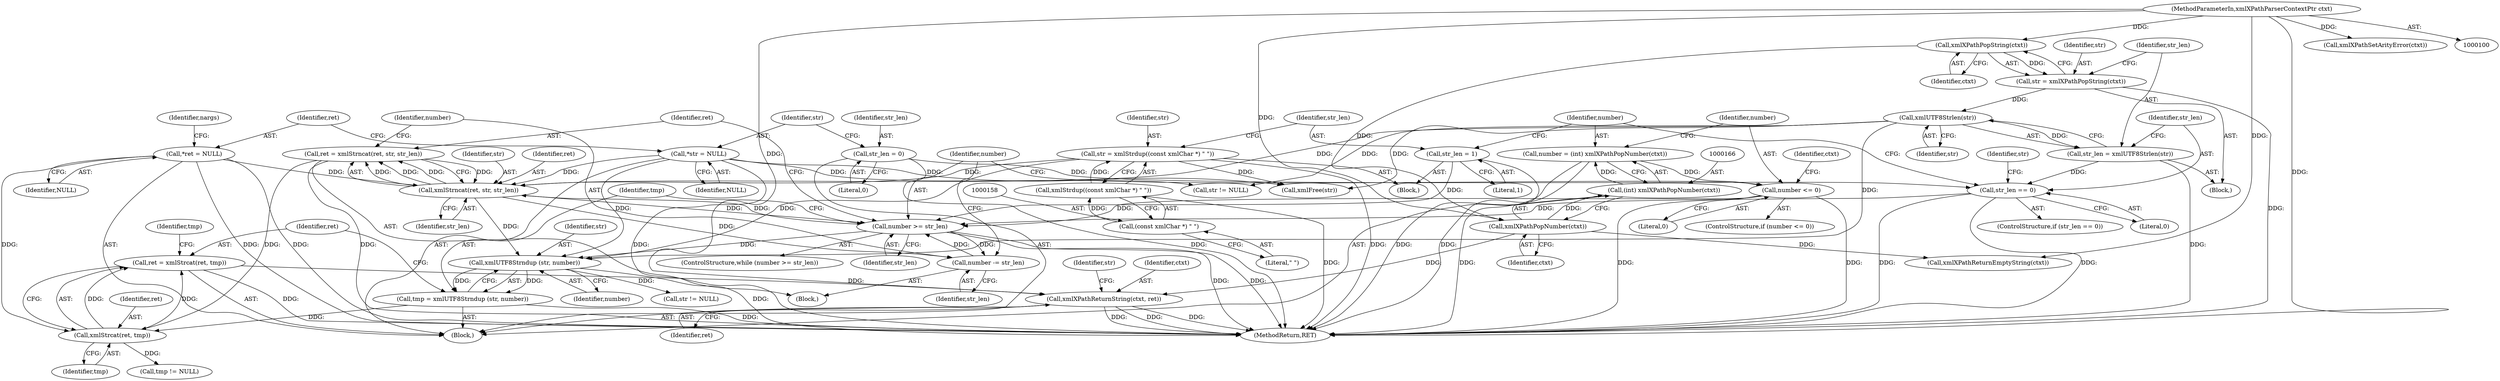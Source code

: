 digraph "1_Chrome_96dbafe288dbe2f0cc45fa3c39daf6d0c37acbab_9@pointer" {
"1000198" [label="(Call,ret = xmlStrcat(ret, tmp))"];
"1000200" [label="(Call,xmlStrcat(ret, tmp))"];
"1000184" [label="(Call,ret = xmlStrncat(ret, str, str_len))"];
"1000186" [label="(Call,xmlStrncat(ret, str, str_len))"];
"1000114" [label="(Call,*ret = NULL)"];
"1000141" [label="(Call,xmlUTF8Strlen(str))"];
"1000135" [label="(Call,str = xmlXPathPopString(ctxt))"];
"1000137" [label="(Call,xmlXPathPopString(ctxt))"];
"1000101" [label="(MethodParameterIn,xmlXPathParserContextPtr ctxt)"];
"1000154" [label="(Call,str = xmlStrdup((const xmlChar *) \" \"))"];
"1000156" [label="(Call,xmlStrdup((const xmlChar *) \" \"))"];
"1000157" [label="(Call,(const xmlChar *) \" \")"];
"1000110" [label="(Call,*str = NULL)"];
"1000180" [label="(Call,number >= str_len)"];
"1000190" [label="(Call,number -= str_len)"];
"1000170" [label="(Call,number <= 0)"];
"1000163" [label="(Call,number = (int) xmlXPathPopNumber(ctxt))"];
"1000165" [label="(Call,(int) xmlXPathPopNumber(ctxt))"];
"1000167" [label="(Call,xmlXPathPopNumber(ctxt))"];
"1000144" [label="(Call,str_len == 0)"];
"1000106" [label="(Call,str_len = 0)"];
"1000139" [label="(Call,str_len = xmlUTF8Strlen(str))"];
"1000160" [label="(Call,str_len = 1)"];
"1000193" [label="(Call,tmp = xmlUTF8Strndup (str, number))"];
"1000195" [label="(Call,xmlUTF8Strndup (str, number))"];
"1000209" [label="(Call,xmlXPathReturnString(ctxt, ret))"];
"1000211" [label="(Identifier,ret)"];
"1000189" [label="(Identifier,str_len)"];
"1000112" [label="(Identifier,NULL)"];
"1000161" [label="(Identifier,str_len)"];
"1000157" [label="(Call,(const xmlChar *) \" \")"];
"1000195" [label="(Call,xmlUTF8Strndup (str, number))"];
"1000202" [label="(Identifier,tmp)"];
"1000115" [label="(Identifier,ret)"];
"1000171" [label="(Identifier,number)"];
"1000143" [label="(ControlStructure,if (str_len == 0))"];
"1000198" [label="(Call,ret = xmlStrcat(ret, tmp))"];
"1000136" [label="(Identifier,str)"];
"1000191" [label="(Identifier,number)"];
"1000200" [label="(Call,xmlStrcat(ret, tmp))"];
"1000186" [label="(Call,xmlStrncat(ret, str, str_len))"];
"1000160" [label="(Call,str_len = 1)"];
"1000169" [label="(ControlStructure,if (number <= 0))"];
"1000116" [label="(Identifier,NULL)"];
"1000163" [label="(Call,number = (int) xmlXPathPopNumber(ctxt))"];
"1000164" [label="(Identifier,number)"];
"1000150" [label="(Identifier,str)"];
"1000108" [label="(Literal,0)"];
"1000197" [label="(Identifier,number)"];
"1000170" [label="(Call,number <= 0)"];
"1000182" [label="(Identifier,str_len)"];
"1000134" [label="(Block,)"];
"1000209" [label="(Call,xmlXPathReturnString(ctxt, ret))"];
"1000156" [label="(Call,xmlStrdup((const xmlChar *) \" \"))"];
"1000201" [label="(Identifier,ret)"];
"1000204" [label="(Call,tmp != NULL)"];
"1000187" [label="(Identifier,ret)"];
"1000180" [label="(Call,number >= str_len)"];
"1000142" [label="(Identifier,str)"];
"1000174" [label="(Call,xmlXPathReturnEmptyString(ctxt))"];
"1000144" [label="(Call,str_len == 0)"];
"1000165" [label="(Call,(int) xmlXPathPopNumber(ctxt))"];
"1000192" [label="(Identifier,str_len)"];
"1000147" [label="(Block,)"];
"1000196" [label="(Identifier,str)"];
"1000218" [label="(MethodReturn,RET)"];
"1000141" [label="(Call,xmlUTF8Strlen(str))"];
"1000135" [label="(Call,str = xmlXPathPopString(ctxt))"];
"1000188" [label="(Identifier,str)"];
"1000121" [label="(Identifier,nargs)"];
"1000194" [label="(Identifier,tmp)"];
"1000184" [label="(Call,ret = xmlStrncat(ret, str, str_len))"];
"1000214" [label="(Identifier,str)"];
"1000110" [label="(Call,*str = NULL)"];
"1000183" [label="(Block,)"];
"1000179" [label="(ControlStructure,while (number >= str_len))"];
"1000167" [label="(Call,xmlXPathPopNumber(ctxt))"];
"1000137" [label="(Call,xmlXPathPopString(ctxt))"];
"1000155" [label="(Identifier,str)"];
"1000159" [label="(Literal,\" \")"];
"1000111" [label="(Identifier,str)"];
"1000213" [label="(Call,str != NULL)"];
"1000181" [label="(Identifier,number)"];
"1000162" [label="(Literal,1)"];
"1000176" [label="(Call,xmlFree(str))"];
"1000190" [label="(Call,number -= str_len)"];
"1000140" [label="(Identifier,str_len)"];
"1000168" [label="(Identifier,ctxt)"];
"1000185" [label="(Identifier,ret)"];
"1000101" [label="(MethodParameterIn,xmlXPathParserContextPtr ctxt)"];
"1000210" [label="(Identifier,ctxt)"];
"1000154" [label="(Call,str = xmlStrdup((const xmlChar *) \" \"))"];
"1000138" [label="(Identifier,ctxt)"];
"1000103" [label="(Block,)"];
"1000175" [label="(Identifier,ctxt)"];
"1000146" [label="(Literal,0)"];
"1000114" [label="(Call,*ret = NULL)"];
"1000149" [label="(Call,str != NULL)"];
"1000199" [label="(Identifier,ret)"];
"1000193" [label="(Call,tmp = xmlUTF8Strndup (str, number))"];
"1000107" [label="(Identifier,str_len)"];
"1000139" [label="(Call,str_len = xmlUTF8Strlen(str))"];
"1000127" [label="(Call,xmlXPathSetArityError(ctxt))"];
"1000106" [label="(Call,str_len = 0)"];
"1000172" [label="(Literal,0)"];
"1000205" [label="(Identifier,tmp)"];
"1000145" [label="(Identifier,str_len)"];
"1000198" -> "1000103"  [label="AST: "];
"1000198" -> "1000200"  [label="CFG: "];
"1000199" -> "1000198"  [label="AST: "];
"1000200" -> "1000198"  [label="AST: "];
"1000205" -> "1000198"  [label="CFG: "];
"1000198" -> "1000218"  [label="DDG: "];
"1000200" -> "1000198"  [label="DDG: "];
"1000200" -> "1000198"  [label="DDG: "];
"1000198" -> "1000209"  [label="DDG: "];
"1000200" -> "1000202"  [label="CFG: "];
"1000201" -> "1000200"  [label="AST: "];
"1000202" -> "1000200"  [label="AST: "];
"1000184" -> "1000200"  [label="DDG: "];
"1000114" -> "1000200"  [label="DDG: "];
"1000193" -> "1000200"  [label="DDG: "];
"1000200" -> "1000204"  [label="DDG: "];
"1000184" -> "1000183"  [label="AST: "];
"1000184" -> "1000186"  [label="CFG: "];
"1000185" -> "1000184"  [label="AST: "];
"1000186" -> "1000184"  [label="AST: "];
"1000191" -> "1000184"  [label="CFG: "];
"1000184" -> "1000218"  [label="DDG: "];
"1000186" -> "1000184"  [label="DDG: "];
"1000186" -> "1000184"  [label="DDG: "];
"1000186" -> "1000184"  [label="DDG: "];
"1000184" -> "1000186"  [label="DDG: "];
"1000186" -> "1000189"  [label="CFG: "];
"1000187" -> "1000186"  [label="AST: "];
"1000188" -> "1000186"  [label="AST: "];
"1000189" -> "1000186"  [label="AST: "];
"1000186" -> "1000180"  [label="DDG: "];
"1000114" -> "1000186"  [label="DDG: "];
"1000141" -> "1000186"  [label="DDG: "];
"1000154" -> "1000186"  [label="DDG: "];
"1000110" -> "1000186"  [label="DDG: "];
"1000180" -> "1000186"  [label="DDG: "];
"1000186" -> "1000190"  [label="DDG: "];
"1000186" -> "1000195"  [label="DDG: "];
"1000114" -> "1000103"  [label="AST: "];
"1000114" -> "1000116"  [label="CFG: "];
"1000115" -> "1000114"  [label="AST: "];
"1000116" -> "1000114"  [label="AST: "];
"1000121" -> "1000114"  [label="CFG: "];
"1000114" -> "1000218"  [label="DDG: "];
"1000114" -> "1000218"  [label="DDG: "];
"1000141" -> "1000139"  [label="AST: "];
"1000141" -> "1000142"  [label="CFG: "];
"1000142" -> "1000141"  [label="AST: "];
"1000139" -> "1000141"  [label="CFG: "];
"1000141" -> "1000139"  [label="DDG: "];
"1000135" -> "1000141"  [label="DDG: "];
"1000141" -> "1000149"  [label="DDG: "];
"1000141" -> "1000176"  [label="DDG: "];
"1000141" -> "1000195"  [label="DDG: "];
"1000135" -> "1000134"  [label="AST: "];
"1000135" -> "1000137"  [label="CFG: "];
"1000136" -> "1000135"  [label="AST: "];
"1000137" -> "1000135"  [label="AST: "];
"1000140" -> "1000135"  [label="CFG: "];
"1000135" -> "1000218"  [label="DDG: "];
"1000137" -> "1000135"  [label="DDG: "];
"1000137" -> "1000138"  [label="CFG: "];
"1000138" -> "1000137"  [label="AST: "];
"1000101" -> "1000137"  [label="DDG: "];
"1000137" -> "1000167"  [label="DDG: "];
"1000101" -> "1000100"  [label="AST: "];
"1000101" -> "1000218"  [label="DDG: "];
"1000101" -> "1000127"  [label="DDG: "];
"1000101" -> "1000167"  [label="DDG: "];
"1000101" -> "1000174"  [label="DDG: "];
"1000101" -> "1000209"  [label="DDG: "];
"1000154" -> "1000147"  [label="AST: "];
"1000154" -> "1000156"  [label="CFG: "];
"1000155" -> "1000154"  [label="AST: "];
"1000156" -> "1000154"  [label="AST: "];
"1000161" -> "1000154"  [label="CFG: "];
"1000154" -> "1000218"  [label="DDG: "];
"1000156" -> "1000154"  [label="DDG: "];
"1000154" -> "1000176"  [label="DDG: "];
"1000154" -> "1000195"  [label="DDG: "];
"1000156" -> "1000157"  [label="CFG: "];
"1000157" -> "1000156"  [label="AST: "];
"1000156" -> "1000218"  [label="DDG: "];
"1000157" -> "1000156"  [label="DDG: "];
"1000157" -> "1000159"  [label="CFG: "];
"1000158" -> "1000157"  [label="AST: "];
"1000159" -> "1000157"  [label="AST: "];
"1000110" -> "1000103"  [label="AST: "];
"1000110" -> "1000112"  [label="CFG: "];
"1000111" -> "1000110"  [label="AST: "];
"1000112" -> "1000110"  [label="AST: "];
"1000115" -> "1000110"  [label="CFG: "];
"1000110" -> "1000218"  [label="DDG: "];
"1000110" -> "1000149"  [label="DDG: "];
"1000110" -> "1000176"  [label="DDG: "];
"1000110" -> "1000195"  [label="DDG: "];
"1000180" -> "1000179"  [label="AST: "];
"1000180" -> "1000182"  [label="CFG: "];
"1000181" -> "1000180"  [label="AST: "];
"1000182" -> "1000180"  [label="AST: "];
"1000185" -> "1000180"  [label="CFG: "];
"1000194" -> "1000180"  [label="CFG: "];
"1000180" -> "1000218"  [label="DDG: "];
"1000180" -> "1000218"  [label="DDG: "];
"1000190" -> "1000180"  [label="DDG: "];
"1000170" -> "1000180"  [label="DDG: "];
"1000144" -> "1000180"  [label="DDG: "];
"1000160" -> "1000180"  [label="DDG: "];
"1000180" -> "1000190"  [label="DDG: "];
"1000180" -> "1000195"  [label="DDG: "];
"1000190" -> "1000183"  [label="AST: "];
"1000190" -> "1000192"  [label="CFG: "];
"1000191" -> "1000190"  [label="AST: "];
"1000192" -> "1000190"  [label="AST: "];
"1000181" -> "1000190"  [label="CFG: "];
"1000170" -> "1000169"  [label="AST: "];
"1000170" -> "1000172"  [label="CFG: "];
"1000171" -> "1000170"  [label="AST: "];
"1000172" -> "1000170"  [label="AST: "];
"1000175" -> "1000170"  [label="CFG: "];
"1000181" -> "1000170"  [label="CFG: "];
"1000170" -> "1000218"  [label="DDG: "];
"1000170" -> "1000218"  [label="DDG: "];
"1000163" -> "1000170"  [label="DDG: "];
"1000163" -> "1000103"  [label="AST: "];
"1000163" -> "1000165"  [label="CFG: "];
"1000164" -> "1000163"  [label="AST: "];
"1000165" -> "1000163"  [label="AST: "];
"1000171" -> "1000163"  [label="CFG: "];
"1000163" -> "1000218"  [label="DDG: "];
"1000165" -> "1000163"  [label="DDG: "];
"1000165" -> "1000167"  [label="CFG: "];
"1000166" -> "1000165"  [label="AST: "];
"1000167" -> "1000165"  [label="AST: "];
"1000165" -> "1000218"  [label="DDG: "];
"1000167" -> "1000165"  [label="DDG: "];
"1000167" -> "1000168"  [label="CFG: "];
"1000168" -> "1000167"  [label="AST: "];
"1000167" -> "1000174"  [label="DDG: "];
"1000167" -> "1000209"  [label="DDG: "];
"1000144" -> "1000143"  [label="AST: "];
"1000144" -> "1000146"  [label="CFG: "];
"1000145" -> "1000144"  [label="AST: "];
"1000146" -> "1000144"  [label="AST: "];
"1000150" -> "1000144"  [label="CFG: "];
"1000164" -> "1000144"  [label="CFG: "];
"1000144" -> "1000218"  [label="DDG: "];
"1000144" -> "1000218"  [label="DDG: "];
"1000106" -> "1000144"  [label="DDG: "];
"1000139" -> "1000144"  [label="DDG: "];
"1000106" -> "1000103"  [label="AST: "];
"1000106" -> "1000108"  [label="CFG: "];
"1000107" -> "1000106"  [label="AST: "];
"1000108" -> "1000106"  [label="AST: "];
"1000111" -> "1000106"  [label="CFG: "];
"1000106" -> "1000218"  [label="DDG: "];
"1000139" -> "1000134"  [label="AST: "];
"1000140" -> "1000139"  [label="AST: "];
"1000145" -> "1000139"  [label="CFG: "];
"1000139" -> "1000218"  [label="DDG: "];
"1000160" -> "1000147"  [label="AST: "];
"1000160" -> "1000162"  [label="CFG: "];
"1000161" -> "1000160"  [label="AST: "];
"1000162" -> "1000160"  [label="AST: "];
"1000164" -> "1000160"  [label="CFG: "];
"1000160" -> "1000218"  [label="DDG: "];
"1000193" -> "1000103"  [label="AST: "];
"1000193" -> "1000195"  [label="CFG: "];
"1000194" -> "1000193"  [label="AST: "];
"1000195" -> "1000193"  [label="AST: "];
"1000199" -> "1000193"  [label="CFG: "];
"1000193" -> "1000218"  [label="DDG: "];
"1000195" -> "1000193"  [label="DDG: "];
"1000195" -> "1000193"  [label="DDG: "];
"1000195" -> "1000197"  [label="CFG: "];
"1000196" -> "1000195"  [label="AST: "];
"1000197" -> "1000195"  [label="AST: "];
"1000195" -> "1000218"  [label="DDG: "];
"1000195" -> "1000213"  [label="DDG: "];
"1000209" -> "1000103"  [label="AST: "];
"1000209" -> "1000211"  [label="CFG: "];
"1000210" -> "1000209"  [label="AST: "];
"1000211" -> "1000209"  [label="AST: "];
"1000214" -> "1000209"  [label="CFG: "];
"1000209" -> "1000218"  [label="DDG: "];
"1000209" -> "1000218"  [label="DDG: "];
"1000209" -> "1000218"  [label="DDG: "];
}
